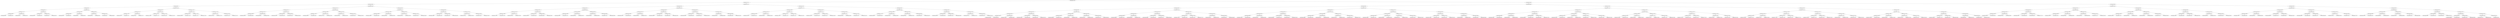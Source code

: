 digraph G{
1467790808 [label="Node{data=[6522, 6522]}"]
1467790808 -> 2048659241
2048659241 [label="Node{data=[4791, 4791]}"]
2048659241 -> 1531334699
1531334699 [label="Node{data=[2858, 2858]}"]
1531334699 -> 1561441051
1561441051 [label="Node{data=[669, 669]}"]
1561441051 -> 1878069012
1878069012 [label="Node{data=[653, 653]}"]
1878069012 -> 1963864196
1963864196 [label="Node{data=[645, 645]}"]
1963864196 -> 471920902
471920902 [label="Node{data=[641, 641]}"]
471920902 -> 1291387122
1291387122 [label="Node{data=[639, 639]}"]
1291387122 -> 722943958
722943958 [label="Node{data=[638, 638]}"]
1291387122 -> 798601248
798601248 [label="Node{data=[640, 640]}"]
471920902 -> 883608596
883608596 [label="Node{data=[643, 643]}"]
883608596 -> 810591459
810591459 [label="Node{data=[642, 642]}"]
883608596 -> 581682352
581682352 [label="Node{data=[644, 644]}"]
1963864196 -> 1087465589
1087465589 [label="Node{data=[649, 649]}"]
1087465589 -> 578405911
578405911 [label="Node{data=[647, 647]}"]
578405911 -> 398133511
398133511 [label="Node{data=[646, 646]}"]
578405911 -> 1799999748
1799999748 [label="Node{data=[648, 648]}"]
1087465589 -> 537960152
537960152 [label="Node{data=[651, 651]}"]
537960152 -> 1286974899
1286974899 [label="Node{data=[650, 650]}"]
537960152 -> 50951699
50951699 [label="Node{data=[652, 652]}"]
1878069012 -> 644699783
644699783 [label="Node{data=[661, 661]}"]
644699783 -> 36694732
36694732 [label="Node{data=[657, 657]}"]
36694732 -> 1670780687
1670780687 [label="Node{data=[655, 655]}"]
1670780687 -> 736582784
736582784 [label="Node{data=[654, 654]}"]
1670780687 -> 1735585301
1735585301 [label="Node{data=[656, 656]}"]
36694732 -> 452334013
452334013 [label="Node{data=[659, 659]}"]
452334013 -> 1233863555
1233863555 [label="Node{data=[658, 658]}"]
452334013 -> 1486423406
1486423406 [label="Node{data=[660, 660]}"]
644699783 -> 678124078
678124078 [label="Node{data=[665, 665]}"]
678124078 -> 37412199
37412199 [label="Node{data=[663, 663]}"]
37412199 -> 289280504
289280504 [label="Node{data=[662, 662]}"]
37412199 -> 27051204
27051204 [label="Node{data=[664, 664]}"]
678124078 -> 1934902515
1934902515 [label="Node{data=[667, 667]}"]
1934902515 -> 659648027
659648027 [label="Node{data=[666, 666]}"]
1934902515 -> 1182862040
1182862040 [label="Node{data=[668, 668]}"]
1561441051 -> 559701032
559701032 [label="Node{data=[1928, 1928]}"]
559701032 -> 1887369004
1887369004 [label="Node{data=[823, 823]}"]
1887369004 -> 1559457422
1559457422 [label="Node{data=[673, 673]}"]
1559457422 -> 308963330
308963330 [label="Node{data=[671, 671]}"]
308963330 -> 1360321403
1360321403 [label="Node{data=[670, 670]}"]
308963330 -> 1448378850
1448378850 [label="Node{data=[672, 672]}"]
1559457422 -> 294912696
294912696 [label="Node{data=[799, 799]}"]
294912696 -> 1350517488
1350517488 [label="Node{data=[789, 789]}"]
294912696 -> 658998407
658998407 [label="Node{data=[817, 817]}"]
1887369004 -> 1433295388
1433295388 [label="Node{data=[1408, 1408]}"]
1433295388 -> 1692271563
1692271563 [label="Node{data=[1178, 1178]}"]
1692271563 -> 1310504290
1310504290 [label="Node{data=[1135, 1135]}"]
1692271563 -> 1441031066
1441031066 [label="Node{data=[1217, 1217]}"]
1433295388 -> 1929215360
1929215360 [label="Node{data=[1410, 1410]}"]
1929215360 -> 1714022479
1714022479 [label="Node{data=[1409, 1409]}"]
1929215360 -> 1295382093
1295382093 [label="Node{data=[1442, 1442]}"]
559701032 -> 993764546
993764546 [label="Node{data=[2124, 2124]}"]
993764546 -> 582209368
582209368 [label="Node{data=[2120, 2120]}"]
582209368 -> 200351953
200351953 [label="Node{data=[2078, 2078]}"]
200351953 -> 1762928764
1762928764 [label="Node{data=[2053, 2053]}"]
200351953 -> 267361320
267361320 [label="Node{data=[2119, 2119]}"]
582209368 -> 857365378
857365378 [label="Node{data=[2122, 2122]}"]
857365378 -> 837747352
837747352 [label="Node{data=[2121, 2121]}"]
857365378 -> 2045811473
2045811473 [label="Node{data=[2123, 2123]}"]
993764546 -> 177030875
177030875 [label="Node{data=[2128, 2128]}"]
177030875 -> 1806355011
1806355011 [label="Node{data=[2126, 2126]}"]
1806355011 -> 572059244
572059244 [label="Node{data=[2125, 2125]}"]
1806355011 -> 1607319853
1607319853 [label="Node{data=[2127, 2127]}"]
177030875 -> 1058467729
1058467729 [label="Node{data=[2130, 2130]}"]
1058467729 -> 39043810
39043810 [label="Node{data=[2129, 2129]}"]
1058467729 -> 1734162250
1734162250 [label="Node{data=[2131, 2131]}"]
1531334699 -> 1453868581
1453868581 [label="Node{data=[4333, 4333]}"]
1453868581 -> 1581928710
1581928710 [label="Node{data=[3515, 3515]}"]
1581928710 -> 1108528383
1108528383 [label="Node{data=[2901, 2901]}"]
1108528383 -> 1291535504
1291535504 [label="Node{data=[2897, 2897]}"]
1291535504 -> 1492564548
1492564548 [label="Node{data=[2895, 2895]}"]
1492564548 -> 1412956733
1412956733 [label="Node{data=[2894, 2894]}"]
1492564548 -> 10049905
10049905 [label="Node{data=[2896, 2896]}"]
1291535504 -> 382747190
382747190 [label="Node{data=[2899, 2899]}"]
382747190 -> 2073685554
2073685554 [label="Node{data=[2898, 2898]}"]
382747190 -> 1873031830
1873031830 [label="Node{data=[2900, 2900]}"]
1108528383 -> 624733378
624733378 [label="Node{data=[2916, 2916]}"]
624733378 -> 837393313
837393313 [label="Node{data=[2903, 2903]}"]
837393313 -> 87362512
87362512 [label="Node{data=[2902, 2902]}"]
837393313 -> 1271642466
1271642466 [label="Node{data=[2904, 2904]}"]
624733378 -> 189875813
189875813 [label="Node{data=[2986, 2986]}"]
189875813 -> 1981341757
1981341757 [label="Node{data=[2948, 2948]}"]
189875813 -> 1541279397
1541279397 [label="Node{data=[3266, 3266]}"]
1581928710 -> 1296612373
1296612373 [label="Node{data=[4325, 4325]}"]
1296612373 -> 1286322615
1286322615 [label="Node{data=[3878, 3878]}"]
1286322615 -> 2097393943
2097393943 [label="Node{data=[3577, 3577]}"]
2097393943 -> 1451438900
1451438900 [label="Node{data=[3536, 3536]}"]
2097393943 -> 1579386341
1579386341 [label="Node{data=[3852, 3852]}"]
1286322615 -> 1339353495
1339353495 [label="Node{data=[4323, 4323]}"]
1339353495 -> 792687219
792687219 [label="Node{data=[4170, 4170]}"]
1339353495 -> 1617620531
1617620531 [label="Node{data=[4324, 4324]}"]
1296612373 -> 572806006
572806006 [label="Node{data=[4329, 4329]}"]
572806006 -> 1255444212
1255444212 [label="Node{data=[4327, 4327]}"]
1255444212 -> 506253623
506253623 [label="Node{data=[4326, 4326]}"]
1255444212 -> 696299447
696299447 [label="Node{data=[4328, 4328]}"]
572806006 -> 700446226
700446226 [label="Node{data=[4331, 4331]}"]
700446226 -> 1198681855
1198681855 [label="Node{data=[4330, 4330]}"]
700446226 -> 1060092495
1060092495 [label="Node{data=[4332, 4332]}"]
1453868581 -> 335435530
335435530 [label="Node{data=[4349, 4349]}"]
335435530 -> 1168587777
1168587777 [label="Node{data=[4341, 4341]}"]
1168587777 -> 301377500
301377500 [label="Node{data=[4337, 4337]}"]
301377500 -> 1397332591
1397332591 [label="Node{data=[4335, 4335]}"]
1397332591 -> 854511883
854511883 [label="Node{data=[4334, 4334]}"]
1397332591 -> 1322628195
1322628195 [label="Node{data=[4336, 4336]}"]
301377500 -> 1790517794
1790517794 [label="Node{data=[4339, 4339]}"]
1790517794 -> 1966888952
1966888952 [label="Node{data=[4338, 4338]}"]
1790517794 -> 832485085
832485085 [label="Node{data=[4340, 4340]}"]
1168587777 -> 1384872481
1384872481 [label="Node{data=[4345, 4345]}"]
1384872481 -> 1904278112
1904278112 [label="Node{data=[4343, 4343]}"]
1904278112 -> 1721032767
1721032767 [label="Node{data=[4342, 4342]}"]
1904278112 -> 586713710
586713710 [label="Node{data=[4344, 4344]}"]
1384872481 -> 724285026
724285026 [label="Node{data=[4347, 4347]}"]
724285026 -> 1561205405
1561205405 [label="Node{data=[4346, 4346]}"]
724285026 -> 484088859
484088859 [label="Node{data=[4348, 4348]}"]
335435530 -> 2048380436
2048380436 [label="Node{data=[4699, 4699]}"]
2048380436 -> 217710482
217710482 [label="Node{data=[4353, 4353]}"]
217710482 -> 554620514
554620514 [label="Node{data=[4351, 4351]}"]
554620514 -> 1778166812
1778166812 [label="Node{data=[4350, 4350]}"]
554620514 -> 761247833
761247833 [label="Node{data=[4352, 4352]}"]
217710482 -> 1855575823
1855575823 [label="Node{data=[4355, 4355]}"]
1855575823 -> 963883384
963883384 [label="Node{data=[4354, 4354]}"]
1855575823 -> 904099334
904099334 [label="Node{data=[4356, 4356]}"]
2048380436 -> 1705938323
1705938323 [label="Node{data=[4787, 4787]}"]
1705938323 -> 1169100678
1169100678 [label="Node{data=[4785, 4785]}"]
1169100678 -> 1634963002
1634963002 [label="Node{data=[4784, 4784]}"]
1169100678 -> 1334744916
1334744916 [label="Node{data=[4786, 4786]}"]
1705938323 -> 1583175971
1583175971 [label="Node{data=[4789, 4789]}"]
1583175971 -> 1672719953
1672719953 [label="Node{data=[4788, 4788]}"]
1583175971 -> 508358211
508358211 [label="Node{data=[4790, 4790]}"]
2048659241 -> 633597673
633597673 [label="Node{data=[6101, 6101]}"]
633597673 -> 291712819
291712819 [label="Node{data=[5940, 5940]}"]
291712819 -> 1876744808
1876744808 [label="Node{data=[5924, 5924]}"]
1876744808 -> 379260710
379260710 [label="Node{data=[4799, 4799]}"]
379260710 -> 747966394
747966394 [label="Node{data=[4795, 4795]}"]
747966394 -> 604481452
604481452 [label="Node{data=[4793, 4793]}"]
604481452 -> 755050206
755050206 [label="Node{data=[4792, 4792]}"]
604481452 -> 1672343143
1672343143 [label="Node{data=[4794, 4794]}"]
747966394 -> 1740752247
1740752247 [label="Node{data=[4797, 4797]}"]
1740752247 -> 2120365284
2120365284 [label="Node{data=[4796, 4796]}"]
1740752247 -> 1525795360
1525795360 [label="Node{data=[4798, 4798]}"]
379260710 -> 1453574607
1453574607 [label="Node{data=[4803, 4803]}"]
1453574607 -> 1059079185
1059079185 [label="Node{data=[4801, 4801]}"]
1059079185 -> 1342865925
1342865925 [label="Node{data=[4800, 4800]}"]
1059079185 -> 75424494
75424494 [label="Node{data=[4802, 4802]}"]
1453574607 -> 1281076767
1281076767 [label="Node{data=[5468, 5468]}"]
1281076767 -> 1910926153
1910926153 [label="Node{data=[4968, 4968]}"]
1281076767 -> 1979237850
1979237850 [label="Node{data=[5923, 5923]}"]
1876744808 -> 115482649
115482649 [label="Node{data=[5932, 5932]}"]
115482649 -> 391662988
391662988 [label="Node{data=[5928, 5928]}"]
391662988 -> 1428606989
1428606989 [label="Node{data=[5926, 5926]}"]
1428606989 -> 1724057958
1724057958 [label="Node{data=[5925, 5925]}"]
1428606989 -> 1907760975
1907760975 [label="Node{data=[5927, 5927]}"]
391662988 -> 609683672
609683672 [label="Node{data=[5930, 5930]}"]
609683672 -> 1192362727
1192362727 [label="Node{data=[5929, 5929]}"]
609683672 -> 962902874
962902874 [label="Node{data=[5931, 5931]}"]
115482649 -> 2028570462
2028570462 [label="Node{data=[5936, 5936]}"]
2028570462 -> 1692684627
1692684627 [label="Node{data=[5934, 5934]}"]
1692684627 -> 859202066
859202066 [label="Node{data=[5933, 5933]}"]
1692684627 -> 789881157
789881157 [label="Node{data=[5935, 5935]}"]
2028570462 -> 468910222
468910222 [label="Node{data=[5938, 5938]}"]
468910222 -> 1574675562
1574675562 [label="Node{data=[5937, 5937]}"]
468910222 -> 1576893233
1576893233 [label="Node{data=[5939, 5939]}"]
291712819 -> 1466558274
1466558274 [label="Node{data=[6045, 6045]}"]
1466558274 -> 1411218001
1411218001 [label="Node{data=[5948, 5948]}"]
1411218001 -> 1415937100
1415937100 [label="Node{data=[5944, 5944]}"]
1415937100 -> 1660399874
1660399874 [label="Node{data=[5942, 5942]}"]
1660399874 -> 2050759145
2050759145 [label="Node{data=[5941, 5941]}"]
1660399874 -> 1162623757
1162623757 [label="Node{data=[5943, 5943]}"]
1415937100 -> 976529652
976529652 [label="Node{data=[5946, 5946]}"]
976529652 -> 1704222993
1704222993 [label="Node{data=[5945, 5945]}"]
976529652 -> 2138951451
2138951451 [label="Node{data=[5947, 5947]}"]
1411218001 -> 1540163498
1540163498 [label="Node{data=[5952, 5952]}"]
1540163498 -> 1151432495
1151432495 [label="Node{data=[5950, 5950]}"]
1151432495 -> 50006595
50006595 [label="Node{data=[5949, 5949]}"]
1151432495 -> 326043664
326043664 [label="Node{data=[5951, 5951]}"]
1540163498 -> 548187520
548187520 [label="Node{data=[6043, 6043]}"]
548187520 -> 1878769333
1878769333 [label="Node{data=[5953, 5953]}"]
548187520 -> 889718811
889718811 [label="Node{data=[6044, 6044]}"]
1466558274 -> 1582082338
1582082338 [label="Node{data=[6053, 6053]}"]
1582082338 -> 466210758
466210758 [label="Node{data=[6049, 6049]}"]
466210758 -> 695587868
695587868 [label="Node{data=[6047, 6047]}"]
695587868 -> 1548245497
1548245497 [label="Node{data=[6046, 6046]}"]
695587868 -> 1735851755
1735851755 [label="Node{data=[6048, 6048]}"]
466210758 -> 848603708
848603708 [label="Node{data=[6051, 6051]}"]
848603708 -> 893803846
893803846 [label="Node{data=[6050, 6050]}"]
848603708 -> 727670150
727670150 [label="Node{data=[6052, 6052]}"]
1582082338 -> 2072936352
2072936352 [label="Node{data=[6057, 6057]}"]
2072936352 -> 1818034087
1818034087 [label="Node{data=[6055, 6055]}"]
1818034087 -> 1802973959
1802973959 [label="Node{data=[6054, 6054]}"]
1818034087 -> 974516354
974516354 [label="Node{data=[6056, 6056]}"]
2072936352 -> 846134047
846134047 [label="Node{data=[6099, 6099]}"]
846134047 -> 960797490
960797490 [label="Node{data=[6098, 6098]}"]
846134047 -> 1811507222
1811507222 [label="Node{data=[6100, 6100]}"]
633597673 -> 2130510859
2130510859 [label="Node{data=[6143, 6143]}"]
2130510859 -> 990822088
990822088 [label="Node{data=[6117, 6117]}"]
990822088 -> 638463888
638463888 [label="Node{data=[6109, 6109]}"]
638463888 -> 110582431
110582431 [label="Node{data=[6105, 6105]}"]
110582431 -> 282905370
282905370 [label="Node{data=[6103, 6103]}"]
282905370 -> 1584058167
1584058167 [label="Node{data=[6102, 6102]}"]
282905370 -> 164567493
164567493 [label="Node{data=[6104, 6104]}"]
110582431 -> 900786625
900786625 [label="Node{data=[6107, 6107]}"]
900786625 -> 1136812150
1136812150 [label="Node{data=[6106, 6106]}"]
900786625 -> 1272515662
1272515662 [label="Node{data=[6108, 6108]}"]
638463888 -> 975779265
975779265 [label="Node{data=[6113, 6113]}"]
975779265 -> 149241252
149241252 [label="Node{data=[6111, 6111]}"]
149241252 -> 1484012830
1484012830 [label="Node{data=[6110, 6110]}"]
149241252 -> 1531765026
1531765026 [label="Node{data=[6112, 6112]}"]
975779265 -> 674779319
674779319 [label="Node{data=[6115, 6115]}"]
674779319 -> 160518153
160518153 [label="Node{data=[6114, 6114]}"]
674779319 -> 1886650600
1886650600 [label="Node{data=[6116, 6116]}"]
990822088 -> 1275968053
1275968053 [label="Node{data=[6135, 6135]}"]
1275968053 -> 651880171
651880171 [label="Node{data=[6131, 6131]}"]
651880171 -> 625535777
625535777 [label="Node{data=[6129, 6129]}"]
625535777 -> 1978387488
1978387488 [label="Node{data=[6118, 6118]}"]
625535777 -> 1410731194
1410731194 [label="Node{data=[6130, 6130]}"]
651880171 -> 621434221
621434221 [label="Node{data=[6133, 6133]}"]
621434221 -> 1207546638
1207546638 [label="Node{data=[6132, 6132]}"]
621434221 -> 1817771293
1817771293 [label="Node{data=[6134, 6134]}"]
1275968053 -> 147808240
147808240 [label="Node{data=[6139, 6139]}"]
147808240 -> 2140787385
2140787385 [label="Node{data=[6137, 6137]}"]
2140787385 -> 1970438023
1970438023 [label="Node{data=[6136, 6136]}"]
2140787385 -> 1583989793
1583989793 [label="Node{data=[6138, 6138]}"]
147808240 -> 749412547
749412547 [label="Node{data=[6141, 6141]}"]
749412547 -> 487990261
487990261 [label="Node{data=[6140, 6140]}"]
749412547 -> 2080303511
2080303511 [label="Node{data=[6142, 6142]}"]
2130510859 -> 1806066181
1806066181 [label="Node{data=[6302, 6302]}"]
1806066181 -> 520026762
520026762 [label="Node{data=[6294, 6294]}"]
520026762 -> 844852011
844852011 [label="Node{data=[6290, 6290]}"]
844852011 -> 1046843046
1046843046 [label="Node{data=[6211, 6211]}"]
1046843046 -> 1720411429
1720411429 [label="Node{data=[6189, 6189]}"]
1046843046 -> 264829396
264829396 [label="Node{data=[6239, 6239]}"]
844852011 -> 1713625397
1713625397 [label="Node{data=[6292, 6292]}"]
1713625397 -> 1956740073
1956740073 [label="Node{data=[6291, 6291]}"]
1713625397 -> 1237223957
1237223957 [label="Node{data=[6293, 6293]}"]
520026762 -> 24173743
24173743 [label="Node{data=[6298, 6298]}"]
24173743 -> 2044876741
2044876741 [label="Node{data=[6296, 6296]}"]
2044876741 -> 107152675
107152675 [label="Node{data=[6295, 6295]}"]
2044876741 -> 993053144
993053144 [label="Node{data=[6297, 6297]}"]
24173743 -> 1017311157
1017311157 [label="Node{data=[6300, 6300]}"]
1017311157 -> 1461050267
1461050267 [label="Node{data=[6299, 6299]}"]
1017311157 -> 1229030983
1229030983 [label="Node{data=[6301, 6301]}"]
1806066181 -> 1946351806
1946351806 [label="Node{data=[6310, 6310]}"]
1946351806 -> 1601597132
1601597132 [label="Node{data=[6306, 6306]}"]
1601597132 -> 642170810
642170810 [label="Node{data=[6304, 6304]}"]
642170810 -> 1668314763
1668314763 [label="Node{data=[6303, 6303]}"]
642170810 -> 13940051
13940051 [label="Node{data=[6305, 6305]}"]
1601597132 -> 1824045963
1824045963 [label="Node{data=[6308, 6308]}"]
1824045963 -> 2131780297
2131780297 [label="Node{data=[6307, 6307]}"]
1824045963 -> 523536270
523536270 [label="Node{data=[6309, 6309]}"]
1946351806 -> 988792598
988792598 [label="Node{data=[6518, 6518]}"]
988792598 -> 321013539
321013539 [label="Node{data=[6516, 6516]}"]
321013539 -> 1876457892
1876457892 [label="Node{data=[6311, 6311]}"]
321013539 -> 1424722726
1424722726 [label="Node{data=[6517, 6517]}"]
988792598 -> 276308442
276308442 [label="Node{data=[6520, 6520]}"]
276308442 -> 300050345
300050345 [label="Node{data=[6519, 6519]}"]
276308442 -> 1029388648
1029388648 [label="Node{data=[6521, 6521]}"]
1467790808 -> 903952222
903952222 [label="Node{data=[8642, 8642]}"]
903952222 -> 1682355913
1682355913 [label="Node{data=[6856, 6856]}"]
1682355913 -> 1713068743
1713068743 [label="Node{data=[6586, 6586]}"]
1713068743 -> 40877845
40877845 [label="Node{data=[6554, 6554]}"]
40877845 -> 1040724929
1040724929 [label="Node{data=[6538, 6538]}"]
1040724929 -> 1864968759
1864968759 [label="Node{data=[6530, 6530]}"]
1864968759 -> 1398311031
1398311031 [label="Node{data=[6526, 6526]}"]
1398311031 -> 741347870
741347870 [label="Node{data=[6524, 6524]}"]
741347870 -> 1398389346
1398389346 [label="Node{data=[6523, 6523]}"]
741347870 -> 1963412140
1963412140 [label="Node{data=[6525, 6525]}"]
1398311031 -> 1644920651
1644920651 [label="Node{data=[6528, 6528]}"]
1644920651 -> 1309090294
1309090294 [label="Node{data=[6527, 6527]}"]
1644920651 -> 1351813374
1351813374 [label="Node{data=[6529, 6529]}"]
1864968759 -> 521042538
521042538 [label="Node{data=[6534, 6534]}"]
521042538 -> 642170855
642170855 [label="Node{data=[6532, 6532]}"]
642170855 -> 1362698824
1362698824 [label="Node{data=[6531, 6531]}"]
642170855 -> 421856361
421856361 [label="Node{data=[6533, 6533]}"]
521042538 -> 1964302349
1964302349 [label="Node{data=[6536, 6536]}"]
1964302349 -> 1723781327
1723781327 [label="Node{data=[6535, 6535]}"]
1964302349 -> 2114819378
2114819378 [label="Node{data=[6537, 6537]}"]
1040724929 -> 1337639126
1337639126 [label="Node{data=[6546, 6546]}"]
1337639126 -> 494687652
494687652 [label="Node{data=[6542, 6542]}"]
494687652 -> 232052332
232052332 [label="Node{data=[6540, 6540]}"]
232052332 -> 534935265
534935265 [label="Node{data=[6539, 6539]}"]
232052332 -> 113748411
113748411 [label="Node{data=[6541, 6541]}"]
494687652 -> 2036927922
2036927922 [label="Node{data=[6544, 6544]}"]
2036927922 -> 1386599237
1386599237 [label="Node{data=[6543, 6543]}"]
2036927922 -> 1585242766
1585242766 [label="Node{data=[6545, 6545]}"]
1337639126 -> 1707938443
1707938443 [label="Node{data=[6550, 6550]}"]
1707938443 -> 1425573661
1425573661 [label="Node{data=[6548, 6548]}"]
1425573661 -> 674974012
674974012 [label="Node{data=[6547, 6547]}"]
1425573661 -> 300590631
300590631 [label="Node{data=[6549, 6549]}"]
1707938443 -> 482260955
482260955 [label="Node{data=[6552, 6552]}"]
482260955 -> 216931134
216931134 [label="Node{data=[6551, 6551]}"]
482260955 -> 2129580342
2129580342 [label="Node{data=[6553, 6553]}"]
40877845 -> 980519762
980519762 [label="Node{data=[6570, 6570]}"]
980519762 -> 1402532776
1402532776 [label="Node{data=[6562, 6562]}"]
1402532776 -> 793978126
793978126 [label="Node{data=[6558, 6558]}"]
793978126 -> 666646195
666646195 [label="Node{data=[6556, 6556]}"]
666646195 -> 295764493
295764493 [label="Node{data=[6555, 6555]}"]
666646195 -> 87078434
87078434 [label="Node{data=[6557, 6557]}"]
793978126 -> 863865055
863865055 [label="Node{data=[6560, 6560]}"]
863865055 -> 1974614445
1974614445 [label="Node{data=[6559, 6559]}"]
863865055 -> 1813703804
1813703804 [label="Node{data=[6561, 6561]}"]
1402532776 -> 1822148219
1822148219 [label="Node{data=[6566, 6566]}"]
1822148219 -> 872382535
872382535 [label="Node{data=[6564, 6564]}"]
872382535 -> 1466214596
1466214596 [label="Node{data=[6563, 6563]}"]
872382535 -> 1822869336
1822869336 [label="Node{data=[6565, 6565]}"]
1822148219 -> 1589410985
1589410985 [label="Node{data=[6568, 6568]}"]
1589410985 -> 294527617
294527617 [label="Node{data=[6567, 6567]}"]
1589410985 -> 1667140348
1667140348 [label="Node{data=[6569, 6569]}"]
980519762 -> 966266312
966266312 [label="Node{data=[6578, 6578]}"]
966266312 -> 83654502
83654502 [label="Node{data=[6574, 6574]}"]
83654502 -> 1678169938
1678169938 [label="Node{data=[6572, 6572]}"]
1678169938 -> 1930995780
1930995780 [label="Node{data=[6571, 6571]}"]
1678169938 -> 177671586
177671586 [label="Node{data=[6573, 6573]}"]
83654502 -> 1840717009
1840717009 [label="Node{data=[6576, 6576]}"]
1840717009 -> 1071250034
1071250034 [label="Node{data=[6575, 6575]}"]
1840717009 -> 162869061
162869061 [label="Node{data=[6577, 6577]}"]
966266312 -> 998099404
998099404 [label="Node{data=[6582, 6582]}"]
998099404 -> 1853426662
1853426662 [label="Node{data=[6580, 6580]}"]
1853426662 -> 511927857
511927857 [label="Node{data=[6579, 6579]}"]
1853426662 -> 1055702435
1055702435 [label="Node{data=[6581, 6581]}"]
998099404 -> 1795825691
1795825691 [label="Node{data=[6584, 6584]}"]
1795825691 -> 1300897959
1300897959 [label="Node{data=[6583, 6583]}"]
1795825691 -> 1220376009
1220376009 [label="Node{data=[6585, 6585]}"]
1713068743 -> 333957336
333957336 [label="Node{data=[6618, 6618]}"]
333957336 -> 693577799
693577799 [label="Node{data=[6602, 6602]}"]
693577799 -> 902085330
902085330 [label="Node{data=[6594, 6594]}"]
902085330 -> 385127070
385127070 [label="Node{data=[6590, 6590]}"]
385127070 -> 1006123408
1006123408 [label="Node{data=[6588, 6588]}"]
1006123408 -> 729623480
729623480 [label="Node{data=[6587, 6587]}"]
1006123408 -> 998184495
998184495 [label="Node{data=[6589, 6589]}"]
385127070 -> 162337724
162337724 [label="Node{data=[6592, 6592]}"]
162337724 -> 1944293280
1944293280 [label="Node{data=[6591, 6591]}"]
162337724 -> 822172303
822172303 [label="Node{data=[6593, 6593]}"]
902085330 -> 1913453806
1913453806 [label="Node{data=[6598, 6598]}"]
1913453806 -> 333259232
333259232 [label="Node{data=[6596, 6596]}"]
333259232 -> 2091659956
2091659956 [label="Node{data=[6595, 6595]}"]
333259232 -> 1195563660
1195563660 [label="Node{data=[6597, 6597]}"]
1913453806 -> 1379706118
1379706118 [label="Node{data=[6600, 6600]}"]
1379706118 -> 672423040
672423040 [label="Node{data=[6599, 6599]}"]
1379706118 -> 900784804
900784804 [label="Node{data=[6601, 6601]}"]
693577799 -> 1693960228
1693960228 [label="Node{data=[6610, 6610]}"]
1693960228 -> 1398035753
1398035753 [label="Node{data=[6606, 6606]}"]
1398035753 -> 1504637855
1504637855 [label="Node{data=[6604, 6604]}"]
1504637855 -> 1807327180
1807327180 [label="Node{data=[6603, 6603]}"]
1504637855 -> 827710583
827710583 [label="Node{data=[6605, 6605]}"]
1398035753 -> 1079585385
1079585385 [label="Node{data=[6608, 6608]}"]
1079585385 -> 1850022902
1850022902 [label="Node{data=[6607, 6607]}"]
1079585385 -> 1227206157
1227206157 [label="Node{data=[6609, 6609]}"]
1693960228 -> 1452045626
1452045626 [label="Node{data=[6614, 6614]}"]
1452045626 -> 1594824672
1594824672 [label="Node{data=[6612, 6612]}"]
1594824672 -> 433274204
433274204 [label="Node{data=[6611, 6611]}"]
1594824672 -> 2112011693
2112011693 [label="Node{data=[6613, 6613]}"]
1452045626 -> 1223828110
1223828110 [label="Node{data=[6616, 6616]}"]
1223828110 -> 1877318759
1877318759 [label="Node{data=[6615, 6615]}"]
1223828110 -> 1876718874
1876718874 [label="Node{data=[6617, 6617]}"]
333957336 -> 121348761
121348761 [label="Node{data=[6761, 6761]}"]
121348761 -> 1585710754
1585710754 [label="Node{data=[6626, 6626]}"]
1585710754 -> 499236785
499236785 [label="Node{data=[6622, 6622]}"]
499236785 -> 288980406
288980406 [label="Node{data=[6620, 6620]}"]
288980406 -> 1263286882
1263286882 [label="Node{data=[6619, 6619]}"]
288980406 -> 889427135
889427135 [label="Node{data=[6621, 6621]}"]
499236785 -> 632261017
632261017 [label="Node{data=[6624, 6624]}"]
632261017 -> 2141295703
2141295703 [label="Node{data=[6623, 6623]}"]
632261017 -> 1427390187
1427390187 [label="Node{data=[6625, 6625]}"]
1585710754 -> 2082205338
2082205338 [label="Node{data=[6757, 6757]}"]
2082205338 -> 631325633
631325633 [label="Node{data=[6651, 6651]}"]
631325633 -> 1448175630
1448175630 [label="Node{data=[6627, 6627]}"]
631325633 -> 583464777
583464777 [label="Node{data=[6756, 6756]}"]
2082205338 -> 17478325
17478325 [label="Node{data=[6759, 6759]}"]
17478325 -> 781862430
781862430 [label="Node{data=[6758, 6758]}"]
17478325 -> 1943423707
1943423707 [label="Node{data=[6760, 6760]}"]
121348761 -> 1715439447
1715439447 [label="Node{data=[6848, 6848]}"]
1715439447 -> 854859327
854859327 [label="Node{data=[6765, 6765]}"]
854859327 -> 1319245001
1319245001 [label="Node{data=[6763, 6763]}"]
1319245001 -> 266538836
266538836 [label="Node{data=[6762, 6762]}"]
1319245001 -> 368846016
368846016 [label="Node{data=[6764, 6764]}"]
854859327 -> 132896166
132896166 [label="Node{data=[6767, 6767]}"]
132896166 -> 1504812494
1504812494 [label="Node{data=[6766, 6766]}"]
132896166 -> 1321185283
1321185283 [label="Node{data=[6785, 6785]}"]
1715439447 -> 974210864
974210864 [label="Node{data=[6852, 6852]}"]
974210864 -> 1670308657
1670308657 [label="Node{data=[6850, 6850]}"]
1670308657 -> 914640227
914640227 [label="Node{data=[6849, 6849]}"]
1670308657 -> 84462616
84462616 [label="Node{data=[6851, 6851]}"]
974210864 -> 898638670
898638670 [label="Node{data=[6854, 6854]}"]
898638670 -> 563333542
563333542 [label="Node{data=[6853, 6853]}"]
898638670 -> 904427426
904427426 [label="Node{data=[6855, 6855]}"]
1682355913 -> 1992492299
1992492299 [label="Node{data=[7356, 7356]}"]
1992492299 -> 1115538126
1115538126 [label="Node{data=[7301, 7301]}"]
1115538126 -> 2099051998
2099051998 [label="Node{data=[6872, 6872]}"]
2099051998 -> 197116088
197116088 [label="Node{data=[6864, 6864]}"]
197116088 -> 1706715033
1706715033 [label="Node{data=[6860, 6860]}"]
1706715033 -> 1241363026
1241363026 [label="Node{data=[6858, 6858]}"]
1241363026 -> 1402291390
1402291390 [label="Node{data=[6857, 6857]}"]
1241363026 -> 643490932
643490932 [label="Node{data=[6859, 6859]}"]
1706715033 -> 275437961
275437961 [label="Node{data=[6862, 6862]}"]
275437961 -> 883005172
883005172 [label="Node{data=[6861, 6861]}"]
275437961 -> 1298695274
1298695274 [label="Node{data=[6863, 6863]}"]
197116088 -> 1012965623
1012965623 [label="Node{data=[6868, 6868]}"]
1012965623 -> 2055241827
2055241827 [label="Node{data=[6866, 6866]}"]
2055241827 -> 1110360049
1110360049 [label="Node{data=[6865, 6865]}"]
2055241827 -> 1273767946
1273767946 [label="Node{data=[6867, 6867]}"]
1012965623 -> 1915899544
1915899544 [label="Node{data=[6870, 6870]}"]
1915899544 -> 206527269
206527269 [label="Node{data=[6869, 6869]}"]
1915899544 -> 1000975466
1000975466 [label="Node{data=[6871, 6871]}"]
2099051998 -> 296709997
296709997 [label="Node{data=[6880, 6880]}"]
296709997 -> 1896457550
1896457550 [label="Node{data=[6876, 6876]}"]
1896457550 -> 124345913
124345913 [label="Node{data=[6874, 6874]}"]
124345913 -> 1901422658
1901422658 [label="Node{data=[6873, 6873]}"]
124345913 -> 468428034
468428034 [label="Node{data=[6875, 6875]}"]
1896457550 -> 661930212
661930212 [label="Node{data=[6878, 6878]}"]
661930212 -> 1788955301
1788955301 [label="Node{data=[6877, 6877]}"]
661930212 -> 820783307
820783307 [label="Node{data=[6879, 6879]}"]
296709997 -> 1995004001
1995004001 [label="Node{data=[7297, 7297]}"]
1995004001 -> 1931433272
1931433272 [label="Node{data=[7255, 7255]}"]
1931433272 -> 327929244
327929244 [label="Node{data=[6913, 6913]}"]
1931433272 -> 1114641750
1114641750 [label="Node{data=[7296, 7296]}"]
1995004001 -> 2129028905
2129028905 [label="Node{data=[7299, 7299]}"]
2129028905 -> 2010733400
2010733400 [label="Node{data=[7298, 7298]}"]
2129028905 -> 980655890
980655890 [label="Node{data=[7300, 7300]}"]
1115538126 -> 2020337583
2020337583 [label="Node{data=[7340, 7340]}"]
2020337583 -> 897124516
897124516 [label="Node{data=[7309, 7309]}"]
897124516 -> 147297992
147297992 [label="Node{data=[7305, 7305]}"]
147297992 -> 787088333
787088333 [label="Node{data=[7303, 7303]}"]
787088333 -> 152817440
152817440 [label="Node{data=[7302, 7302]}"]
787088333 -> 1960495759
1960495759 [label="Node{data=[7304, 7304]}"]
147297992 -> 1075798794
1075798794 [label="Node{data=[7307, 7307]}"]
1075798794 -> 1050010799
1050010799 [label="Node{data=[7306, 7306]}"]
1075798794 -> 1772117650
1772117650 [label="Node{data=[7308, 7308]}"]
897124516 -> 1267498907
1267498907 [label="Node{data=[7336, 7336]}"]
1267498907 -> 1890599635
1890599635 [label="Node{data=[7311, 7311]}"]
1890599635 -> 1628528886
1628528886 [label="Node{data=[7310, 7310]}"]
1890599635 -> 179238536
179238536 [label="Node{data=[7335, 7335]}"]
1267498907 -> 586559713
586559713 [label="Node{data=[7338, 7338]}"]
586559713 -> 1352816822
1352816822 [label="Node{data=[7337, 7337]}"]
586559713 -> 979276932
979276932 [label="Node{data=[7339, 7339]}"]
2020337583 -> 1203318769
1203318769 [label="Node{data=[7348, 7348]}"]
1203318769 -> 1423666911
1423666911 [label="Node{data=[7344, 7344]}"]
1423666911 -> 385805082
385805082 [label="Node{data=[7342, 7342]}"]
385805082 -> 1481287669
1481287669 [label="Node{data=[7341, 7341]}"]
385805082 -> 1443024298
1443024298 [label="Node{data=[7343, 7343]}"]
1423666911 -> 1495329827
1495329827 [label="Node{data=[7346, 7346]}"]
1495329827 -> 946305574
946305574 [label="Node{data=[7345, 7345]}"]
1495329827 -> 891230160
891230160 [label="Node{data=[7347, 7347]}"]
1203318769 -> 1974530884
1974530884 [label="Node{data=[7352, 7352]}"]
1974530884 -> 732907557
732907557 [label="Node{data=[7350, 7350]}"]
732907557 -> 681226556
681226556 [label="Node{data=[7349, 7349]}"]
732907557 -> 1702269544
1702269544 [label="Node{data=[7351, 7351]}"]
1974530884 -> 397309777
397309777 [label="Node{data=[7354, 7354]}"]
397309777 -> 1175583713
1175583713 [label="Node{data=[7353, 7353]}"]
397309777 -> 998224206
998224206 [label="Node{data=[7355, 7355]}"]
1992492299 -> 1791721883
1791721883 [label="Node{data=[7833, 7833]}"]
1791721883 -> 247162732
247162732 [label="Node{data=[7618, 7618]}"]
247162732 -> 1203526569
1203526569 [label="Node{data=[7610, 7610]}"]
1203526569 -> 26179537
26179537 [label="Node{data=[7606, 7606]}"]
26179537 -> 931064098
931064098 [label="Node{data=[7548, 7548]}"]
931064098 -> 1647012006
1647012006 [label="Node{data=[7439, 7439]}"]
931064098 -> 1198458457
1198458457 [label="Node{data=[7575, 7575]}"]
26179537 -> 1025822874
1025822874 [label="Node{data=[7608, 7608]}"]
1025822874 -> 2110982629
2110982629 [label="Node{data=[7607, 7607]}"]
1025822874 -> 1141125281
1141125281 [label="Node{data=[7609, 7609]}"]
1203526569 -> 2078718902
2078718902 [label="Node{data=[7614, 7614]}"]
2078718902 -> 1625101392
1625101392 [label="Node{data=[7612, 7612]}"]
1625101392 -> 94680463
94680463 [label="Node{data=[7611, 7611]}"]
1625101392 -> 1623198882
1623198882 [label="Node{data=[7613, 7613]}"]
2078718902 -> 783622151
783622151 [label="Node{data=[7616, 7616]}"]
783622151 -> 650305045
650305045 [label="Node{data=[7615, 7615]}"]
783622151 -> 116002703
116002703 [label="Node{data=[7617, 7617]}"]
247162732 -> 1722787564
1722787564 [label="Node{data=[7825, 7825]}"]
1722787564 -> 1629292326
1629292326 [label="Node{data=[7622, 7622]}"]
1629292326 -> 1369395046
1369395046 [label="Node{data=[7620, 7620]}"]
1369395046 -> 132101293
132101293 [label="Node{data=[7619, 7619]}"]
1369395046 -> 475851388
475851388 [label="Node{data=[7621, 7621]}"]
1629292326 -> 368179942
368179942 [label="Node{data=[7624, 7624]}"]
368179942 -> 1044280129
1044280129 [label="Node{data=[7623, 7623]}"]
368179942 -> 1153352439
1153352439 [label="Node{data=[7824, 7824]}"]
1722787564 -> 1061867286
1061867286 [label="Node{data=[7829, 7829]}"]
1061867286 -> 628503763
628503763 [label="Node{data=[7827, 7827]}"]
628503763 -> 1755316039
1755316039 [label="Node{data=[7826, 7826]}"]
628503763 -> 1518612953
1518612953 [label="Node{data=[7828, 7828]}"]
1061867286 -> 861894624
861894624 [label="Node{data=[7831, 7831]}"]
861894624 -> 664477172
664477172 [label="Node{data=[7830, 7830]}"]
861894624 -> 820620167
820620167 [label="Node{data=[7832, 7832]}"]
1791721883 -> 1268272826
1268272826 [label="Node{data=[7849, 7849]}"]
1268272826 -> 53526622
53526622 [label="Node{data=[7841, 7841]}"]
53526622 -> 2084247921
2084247921 [label="Node{data=[7837, 7837]}"]
2084247921 -> 24322274
24322274 [label="Node{data=[7835, 7835]}"]
24322274 -> 144135144
144135144 [label="Node{data=[7834, 7834]}"]
24322274 -> 228610196
228610196 [label="Node{data=[7836, 7836]}"]
2084247921 -> 695480512
695480512 [label="Node{data=[7839, 7839]}"]
695480512 -> 832074044
832074044 [label="Node{data=[7838, 7838]}"]
695480512 -> 52591860
52591860 [label="Node{data=[7840, 7840]}"]
53526622 -> 201959668
201959668 [label="Node{data=[7845, 7845]}"]
201959668 -> 74673029
74673029 [label="Node{data=[7843, 7843]}"]
74673029 -> 1980824486
1980824486 [label="Node{data=[7842, 7842]}"]
74673029 -> 1724251212
1724251212 [label="Node{data=[7844, 7844]}"]
201959668 -> 667592296
667592296 [label="Node{data=[7847, 7847]}"]
667592296 -> 955965015
955965015 [label="Node{data=[7846, 7846]}"]
667592296 -> 1229377317
1229377317 [label="Node{data=[7848, 7848]}"]
1268272826 -> 11038173
11038173 [label="Node{data=[8503, 8503]}"]
11038173 -> 1923314246
1923314246 [label="Node{data=[8259, 8259]}"]
1923314246 -> 482673187
482673187 [label="Node{data=[7851, 7851]}"]
482673187 -> 1661323641
1661323641 [label="Node{data=[7850, 7850]}"]
482673187 -> 545293889
545293889 [label="Node{data=[7977, 7977]}"]
1923314246 -> 1230565717
1230565717 [label="Node{data=[8362, 8362]}"]
1230565717 -> 2100831815
2100831815 [label="Node{data=[8313, 8313]}"]
1230565717 -> 809199256
809199256 [label="Node{data=[8456, 8456]}"]
11038173 -> 346905680
346905680 [label="Node{data=[8638, 8638]}"]
346905680 -> 443667913
443667913 [label="Node{data=[8636, 8636]}"]
443667913 -> 650625758
650625758 [label="Node{data=[8595, 8595]}"]
443667913 -> 1294171960
1294171960 [label="Node{data=[8637, 8637]}"]
346905680 -> 856876304
856876304 [label="Node{data=[8640, 8640]}"]
856876304 -> 660185382
660185382 [label="Node{data=[8639, 8639]}"]
856876304 -> 1058035233
1058035233 [label="Node{data=[8641, 8641]}"]
903952222 -> 1771844676
1771844676 [label="Node{data=[9846, 9846]}"]
1771844676 -> 1292002818
1292002818 [label="Node{data=[9814, 9814]}"]
1292002818 -> 658030101
658030101 [label="Node{data=[9798, 9798]}"]
658030101 -> 438588813
438588813 [label="Node{data=[8650, 8650]}"]
438588813 -> 311590041
311590041 [label="Node{data=[8646, 8646]}"]
311590041 -> 1283336895
1283336895 [label="Node{data=[8644, 8644]}"]
1283336895 -> 785710387
785710387 [label="Node{data=[8643, 8643]}"]
1283336895 -> 375672153
375672153 [label="Node{data=[8645, 8645]}"]
311590041 -> 387157432
387157432 [label="Node{data=[8648, 8648]}"]
387157432 -> 713389623
713389623 [label="Node{data=[8647, 8647]}"]
387157432 -> 590428977
590428977 [label="Node{data=[8649, 8649]}"]
438588813 -> 386643083
386643083 [label="Node{data=[8654, 8654]}"]
386643083 -> 486442399
486442399 [label="Node{data=[8652, 8652]}"]
486442399 -> 491482361
491482361 [label="Node{data=[8651, 8651]}"]
486442399 -> 923350226
923350226 [label="Node{data=[8653, 8653]}"]
386643083 -> 2112643412
2112643412 [label="Node{data=[8681, 8681]}"]
2112643412 -> 358011147
358011147 [label="Node{data=[8655, 8655]}"]
2112643412 -> 1396460540
1396460540 [label="Node{data=[8771, 8771]}"]
658030101 -> 762141421
762141421 [label="Node{data=[9806, 9806]}"]
762141421 -> 857045205
857045205 [label="Node{data=[9802, 9802]}"]
857045205 -> 283654453
283654453 [label="Node{data=[9800, 9800]}"]
283654453 -> 565896063
565896063 [label="Node{data=[9799, 9799]}"]
283654453 -> 1715961751
1715961751 [label="Node{data=[9801, 9801]}"]
857045205 -> 2123128922
2123128922 [label="Node{data=[9804, 9804]}"]
2123128922 -> 796708655
796708655 [label="Node{data=[9803, 9803]}"]
2123128922 -> 1504407716
1504407716 [label="Node{data=[9805, 9805]}"]
762141421 -> 80545729
80545729 [label="Node{data=[9810, 9810]}"]
80545729 -> 433990066
433990066 [label="Node{data=[9808, 9808]}"]
433990066 -> 1343395857
1343395857 [label="Node{data=[9807, 9807]}"]
433990066 -> 1379859687
1379859687 [label="Node{data=[9809, 9809]}"]
80545729 -> 1042356846
1042356846 [label="Node{data=[9812, 9812]}"]
1042356846 -> 1448753057
1448753057 [label="Node{data=[9811, 9811]}"]
1042356846 -> 315420523
315420523 [label="Node{data=[9813, 9813]}"]
1292002818 -> 925949969
925949969 [label="Node{data=[9830, 9830]}"]
925949969 -> 32796403
32796403 [label="Node{data=[9822, 9822]}"]
32796403 -> 102016595
102016595 [label="Node{data=[9818, 9818]}"]
102016595 -> 1935062605
1935062605 [label="Node{data=[9816, 9816]}"]
1935062605 -> 1129767006
1129767006 [label="Node{data=[9815, 9815]}"]
1935062605 -> 1643617585
1643617585 [label="Node{data=[9817, 9817]}"]
102016595 -> 1123191138
1123191138 [label="Node{data=[9820, 9820]}"]
1123191138 -> 80788399
80788399 [label="Node{data=[9819, 9819]}"]
1123191138 -> 1886449531
1886449531 [label="Node{data=[9821, 9821]}"]
32796403 -> 766765649
766765649 [label="Node{data=[9826, 9826]}"]
766765649 -> 2078072604
2078072604 [label="Node{data=[9824, 9824]}"]
2078072604 -> 2060459531
2060459531 [label="Node{data=[9823, 9823]}"]
2078072604 -> 220998941
220998941 [label="Node{data=[9825, 9825]}"]
766765649 -> 1073725323
1073725323 [label="Node{data=[9828, 9828]}"]
1073725323 -> 575058775
575058775 [label="Node{data=[9827, 9827]}"]
1073725323 -> 1486672210
1486672210 [label="Node{data=[9829, 9829]}"]
925949969 -> 875842457
875842457 [label="Node{data=[9838, 9838]}"]
875842457 -> 1987422579
1987422579 [label="Node{data=[9834, 9834]}"]
1987422579 -> 1639870689
1639870689 [label="Node{data=[9832, 9832]}"]
1639870689 -> 1603677125
1603677125 [label="Node{data=[9831, 9831]}"]
1639870689 -> 1231604525
1231604525 [label="Node{data=[9833, 9833]}"]
1987422579 -> 311287106
311287106 [label="Node{data=[9836, 9836]}"]
311287106 -> 2530954
2530954 [label="Node{data=[9835, 9835]}"]
311287106 -> 1845511496
1845511496 [label="Node{data=[9837, 9837]}"]
875842457 -> 1639897606
1639897606 [label="Node{data=[9842, 9842]}"]
1639897606 -> 497380542
497380542 [label="Node{data=[9840, 9840]}"]
497380542 -> 700670798
700670798 [label="Node{data=[9839, 9839]}"]
497380542 -> 1166362939
1166362939 [label="Node{data=[9841, 9841]}"]
1639897606 -> 1392297319
1392297319 [label="Node{data=[9844, 9844]}"]
1392297319 -> 1686803226
1686803226 [label="Node{data=[9843, 9843]}"]
1392297319 -> 1449215446
1449215446 [label="Node{data=[9845, 9845]}"]
1771844676 -> 969015984
969015984 [label="Node{data=[9878, 9878]}"]
969015984 -> 228671250
228671250 [label="Node{data=[9862, 9862]}"]
228671250 -> 1023635455
1023635455 [label="Node{data=[9854, 9854]}"]
1023635455 -> 1636876924
1636876924 [label="Node{data=[9850, 9850]}"]
1636876924 -> 1223596924
1223596924 [label="Node{data=[9848, 9848]}"]
1223596924 -> 1286829276
1286829276 [label="Node{data=[9847, 9847]}"]
1223596924 -> 1785300514
1785300514 [label="Node{data=[9849, 9849]}"]
1636876924 -> 218966577
218966577 [label="Node{data=[9852, 9852]}"]
218966577 -> 830764439
830764439 [label="Node{data=[9851, 9851]}"]
218966577 -> 1724314351
1724314351 [label="Node{data=[9853, 9853]}"]
1023635455 -> 1085812867
1085812867 [label="Node{data=[9858, 9858]}"]
1085812867 -> 604030471
604030471 [label="Node{data=[9856, 9856]}"]
604030471 -> 909785053
909785053 [label="Node{data=[9855, 9855]}"]
604030471 -> 1731918463
1731918463 [label="Node{data=[9857, 9857]}"]
1085812867 -> 1720185395
1720185395 [label="Node{data=[9860, 9860]}"]
1720185395 -> 1142239258
1142239258 [label="Node{data=[9859, 9859]}"]
1720185395 -> 603354010
603354010 [label="Node{data=[9861, 9861]}"]
228671250 -> 321883289
321883289 [label="Node{data=[9870, 9870]}"]
321883289 -> 1247863461
1247863461 [label="Node{data=[9866, 9866]}"]
1247863461 -> 664309267
664309267 [label="Node{data=[9864, 9864]}"]
664309267 -> 937579481
937579481 [label="Node{data=[9863, 9863]}"]
664309267 -> 1481001720
1481001720 [label="Node{data=[9865, 9865]}"]
1247863461 -> 369032863
369032863 [label="Node{data=[9868, 9868]}"]
369032863 -> 1987383845
1987383845 [label="Node{data=[9867, 9867]}"]
369032863 -> 1403841449
1403841449 [label="Node{data=[9869, 9869]}"]
321883289 -> 970422958
970422958 [label="Node{data=[9874, 9874]}"]
970422958 -> 1539272973
1539272973 [label="Node{data=[9872, 9872]}"]
1539272973 -> 84255845
84255845 [label="Node{data=[9871, 9871]}"]
1539272973 -> 834729679
834729679 [label="Node{data=[9873, 9873]}"]
970422958 -> 859895891
859895891 [label="Node{data=[9876, 9876]}"]
859895891 -> 332906543
332906543 [label="Node{data=[9875, 9875]}"]
859895891 -> 1004103868
1004103868 [label="Node{data=[9877, 9877]}"]
969015984 -> 228169606
228169606 [label="Node{data=[9894, 9894]}"]
228169606 -> 967799814
967799814 [label="Node{data=[9886, 9886]}"]
967799814 -> 349441444
349441444 [label="Node{data=[9882, 9882]}"]
349441444 -> 1689787146
1689787146 [label="Node{data=[9880, 9880]}"]
1689787146 -> 626820540
626820540 [label="Node{data=[9879, 9879]}"]
1689787146 -> 1737607765
1737607765 [label="Node{data=[9881, 9881]}"]
349441444 -> 1402749486
1402749486 [label="Node{data=[9884, 9884]}"]
1402749486 -> 2010669852
2010669852 [label="Node{data=[9883, 9883]}"]
1402749486 -> 912816446
912816446 [label="Node{data=[9885, 9885]}"]
967799814 -> 1606602436
1606602436 [label="Node{data=[9890, 9890]}"]
1606602436 -> 1862167072
1862167072 [label="Node{data=[9888, 9888]}"]
1862167072 -> 1519002720
1519002720 [label="Node{data=[9887, 9887]}"]
1862167072 -> 803084166
803084166 [label="Node{data=[9889, 9889]}"]
1606602436 -> 1721976919
1721976919 [label="Node{data=[9892, 9892]}"]
1721976919 -> 2073137609
2073137609 [label="Node{data=[9891, 9891]}"]
1721976919 -> 1890784255
1890784255 [label="Node{data=[9893, 9893]}"]
228169606 -> 789465160
789465160 [label="Node{data=[9902, 9902]}"]
789465160 -> 1393777678
1393777678 [label="Node{data=[9898, 9898]}"]
1393777678 -> 620462204
620462204 [label="Node{data=[9896, 9896]}"]
620462204 -> 1287603191
1287603191 [label="Node{data=[9895, 9895]}"]
620462204 -> 296619552
296619552 [label="Node{data=[9897, 9897]}"]
1393777678 -> 1477759799
1477759799 [label="Node{data=[9900, 9900]}"]
1477759799 -> 538198057
538198057 [label="Node{data=[9899, 9899]}"]
1477759799 -> 369233703
369233703 [label="Node{data=[9901, 9901]}"]
789465160 -> 2008865993
2008865993 [label="Node{data=[9910, 9910]}"]
2008865993 -> 164574306
164574306 [label="Node{data=[9906, 9906]}"]
164574306 -> 198719610
198719610 [label="Node{data=[9904, 9904]}"]
198719610 -> 228943121
228943121 [label="Node{data=[9903, 9903]}"]
198719610 -> 477018872
477018872 [label="Node{data=[9905, 9905]}"]
164574306 -> 1827860787
1827860787 [label="Node{data=[9908, 9908]}"]
1827860787 -> 648224575
648224575 [label="Node{data=[9907, 9907]}"]
1827860787 -> 8940311
8940311 [label="Node{data=[9909, 9909]}"]
2008865993 -> 1767417988
1767417988 [label="Node{data=[9914, 9914]}"]
1767417988 -> 307804149
307804149 [label="Node{data=[9912, 9912]}"]
307804149 -> 750520422
750520422 [label="Node{data=[9911, 9911]}"]
307804149 -> 1865358901
1865358901 [label="Node{data=[9913, 9913]}"]
1767417988 -> 1134532572
1134532572 [label="Node{data=[9915, 9915]}"]
1134532572 -> 347039557
347039557 [label="Node{data=[9916, 9916]}"]
}